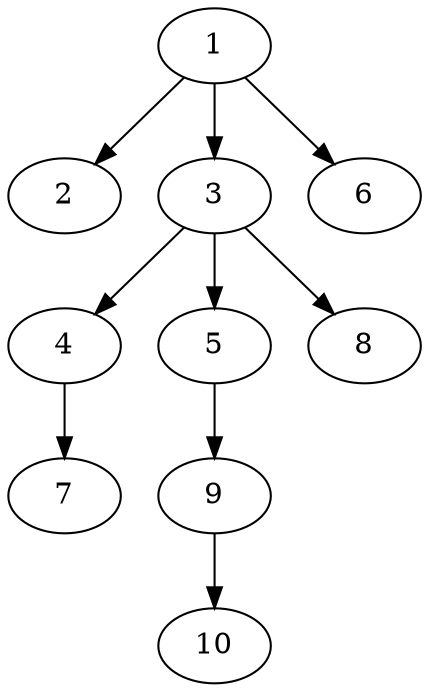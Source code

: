 // DAG automatically generated by daggen at Tue Jul 18 11:30:58 2017
// ./daggen --dot -n 10 --fat 0.5 --regular 0.2 --density 0.2 --jump 2 
digraph G {
  1 [size="28991029248", alpha="0.03"]
  1 -> 2 [size ="75497472"]
  1 -> 3 [size ="75497472"]
  1 -> 6 [size ="75497472"]
  2 [size="1006375683765", alpha="0.14"]
  3 [size="1429937456083", alpha="0.19"]
  3 -> 4 [size ="838860800"]
  3 -> 5 [size ="838860800"]
  3 -> 8 [size ="838860800"]
  4 [size="8569893677", alpha="0.03"]
  4 -> 7 [size ="209715200"]
  5 [size="172919092810", alpha="0.12"]
  5 -> 9 [size ="411041792"]
  6 [size="1073741824000", alpha="0.16"]
  7 [size="14996879938", alpha="0.04"]
  8 [size="782757789696", alpha="0.20"]
  9 [size="134217728000", alpha="0.03"]
  9 -> 10 [size ="209715200"]
  10 [size="143008011658", alpha="0.08"]
}
